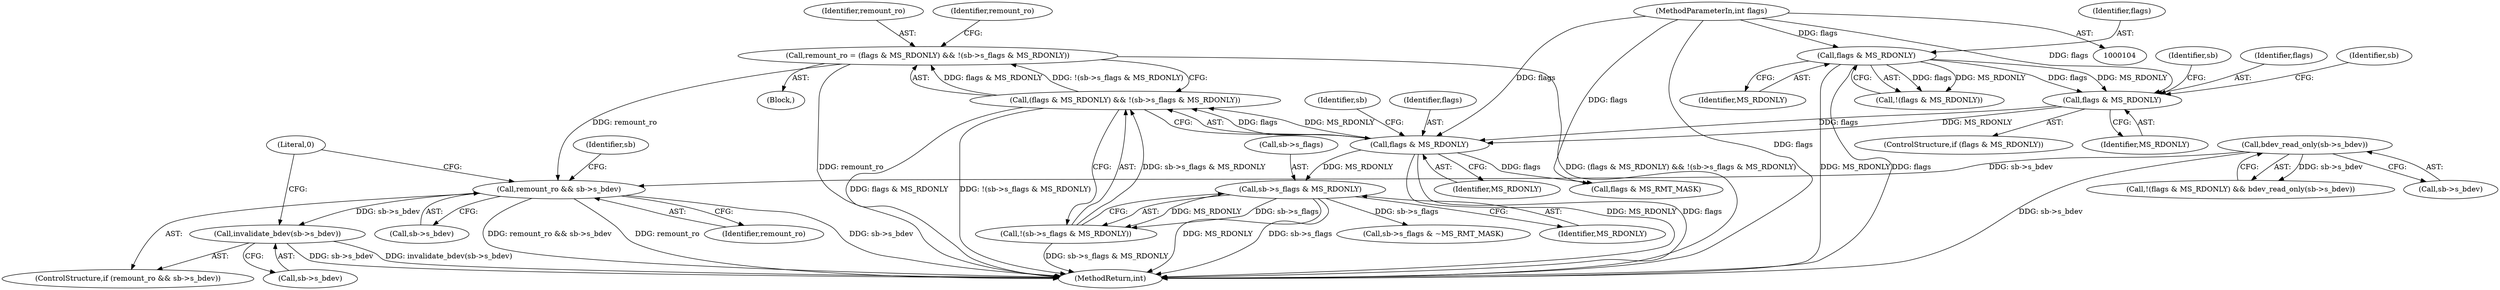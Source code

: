 digraph "0_linux_eee5cc2702929fd41cce28058dc6d6717f723f87_12@pointer" {
"1000230" [label="(Call,remount_ro && sb->s_bdev)"];
"1000146" [label="(Call,remount_ro = (flags & MS_RDONLY) && !(sb->s_flags & MS_RDONLY))"];
"1000148" [label="(Call,(flags & MS_RDONLY) && !(sb->s_flags & MS_RDONLY))"];
"1000149" [label="(Call,flags & MS_RDONLY)"];
"1000137" [label="(Call,flags & MS_RDONLY)"];
"1000126" [label="(Call,flags & MS_RDONLY)"];
"1000106" [label="(MethodParameterIn,int flags)"];
"1000152" [label="(Call,!(sb->s_flags & MS_RDONLY))"];
"1000153" [label="(Call,sb->s_flags & MS_RDONLY)"];
"1000129" [label="(Call,bdev_read_only(sb->s_bdev))"];
"1000235" [label="(Call,invalidate_bdev(sb->s_bdev))"];
"1000159" [label="(Identifier,remount_ro)"];
"1000128" [label="(Identifier,MS_RDONLY)"];
"1000137" [label="(Call,flags & MS_RDONLY)"];
"1000220" [label="(Call,flags & MS_RMT_MASK)"];
"1000232" [label="(Call,sb->s_bdev)"];
"1000153" [label="(Call,sb->s_flags & MS_RDONLY)"];
"1000151" [label="(Identifier,MS_RDONLY)"];
"1000147" [label="(Identifier,remount_ro)"];
"1000106" [label="(MethodParameterIn,int flags)"];
"1000124" [label="(Call,!(flags & MS_RDONLY) && bdev_read_only(sb->s_bdev))"];
"1000130" [label="(Call,sb->s_bdev)"];
"1000235" [label="(Call,invalidate_bdev(sb->s_bdev))"];
"1000215" [label="(Call,sb->s_flags & ~MS_RMT_MASK)"];
"1000126" [label="(Call,flags & MS_RDONLY)"];
"1000109" [label="(Block,)"];
"1000154" [label="(Call,sb->s_flags)"];
"1000231" [label="(Identifier,remount_ro)"];
"1000236" [label="(Call,sb->s_bdev)"];
"1000127" [label="(Identifier,flags)"];
"1000141" [label="(Identifier,sb)"];
"1000155" [label="(Identifier,sb)"];
"1000152" [label="(Call,!(sb->s_flags & MS_RDONLY))"];
"1000157" [label="(Identifier,MS_RDONLY)"];
"1000139" [label="(Identifier,MS_RDONLY)"];
"1000237" [label="(Identifier,sb)"];
"1000149" [label="(Call,flags & MS_RDONLY)"];
"1000249" [label="(MethodReturn,int)"];
"1000136" [label="(ControlStructure,if (flags & MS_RDONLY))"];
"1000240" [label="(Literal,0)"];
"1000230" [label="(Call,remount_ro && sb->s_bdev)"];
"1000143" [label="(Identifier,sb)"];
"1000129" [label="(Call,bdev_read_only(sb->s_bdev))"];
"1000150" [label="(Identifier,flags)"];
"1000146" [label="(Call,remount_ro = (flags & MS_RDONLY) && !(sb->s_flags & MS_RDONLY))"];
"1000229" [label="(ControlStructure,if (remount_ro && sb->s_bdev))"];
"1000125" [label="(Call,!(flags & MS_RDONLY))"];
"1000148" [label="(Call,(flags & MS_RDONLY) && !(sb->s_flags & MS_RDONLY))"];
"1000138" [label="(Identifier,flags)"];
"1000230" -> "1000229"  [label="AST: "];
"1000230" -> "1000231"  [label="CFG: "];
"1000230" -> "1000232"  [label="CFG: "];
"1000231" -> "1000230"  [label="AST: "];
"1000232" -> "1000230"  [label="AST: "];
"1000237" -> "1000230"  [label="CFG: "];
"1000240" -> "1000230"  [label="CFG: "];
"1000230" -> "1000249"  [label="DDG: remount_ro"];
"1000230" -> "1000249"  [label="DDG: sb->s_bdev"];
"1000230" -> "1000249"  [label="DDG: remount_ro && sb->s_bdev"];
"1000146" -> "1000230"  [label="DDG: remount_ro"];
"1000129" -> "1000230"  [label="DDG: sb->s_bdev"];
"1000230" -> "1000235"  [label="DDG: sb->s_bdev"];
"1000146" -> "1000109"  [label="AST: "];
"1000146" -> "1000148"  [label="CFG: "];
"1000147" -> "1000146"  [label="AST: "];
"1000148" -> "1000146"  [label="AST: "];
"1000159" -> "1000146"  [label="CFG: "];
"1000146" -> "1000249"  [label="DDG: remount_ro"];
"1000146" -> "1000249"  [label="DDG: (flags & MS_RDONLY) && !(sb->s_flags & MS_RDONLY)"];
"1000148" -> "1000146"  [label="DDG: flags & MS_RDONLY"];
"1000148" -> "1000146"  [label="DDG: !(sb->s_flags & MS_RDONLY)"];
"1000148" -> "1000149"  [label="CFG: "];
"1000148" -> "1000152"  [label="CFG: "];
"1000149" -> "1000148"  [label="AST: "];
"1000152" -> "1000148"  [label="AST: "];
"1000148" -> "1000249"  [label="DDG: !(sb->s_flags & MS_RDONLY)"];
"1000148" -> "1000249"  [label="DDG: flags & MS_RDONLY"];
"1000149" -> "1000148"  [label="DDG: flags"];
"1000149" -> "1000148"  [label="DDG: MS_RDONLY"];
"1000152" -> "1000148"  [label="DDG: sb->s_flags & MS_RDONLY"];
"1000149" -> "1000151"  [label="CFG: "];
"1000150" -> "1000149"  [label="AST: "];
"1000151" -> "1000149"  [label="AST: "];
"1000155" -> "1000149"  [label="CFG: "];
"1000149" -> "1000249"  [label="DDG: MS_RDONLY"];
"1000149" -> "1000249"  [label="DDG: flags"];
"1000137" -> "1000149"  [label="DDG: flags"];
"1000137" -> "1000149"  [label="DDG: MS_RDONLY"];
"1000106" -> "1000149"  [label="DDG: flags"];
"1000149" -> "1000153"  [label="DDG: MS_RDONLY"];
"1000149" -> "1000220"  [label="DDG: flags"];
"1000137" -> "1000136"  [label="AST: "];
"1000137" -> "1000139"  [label="CFG: "];
"1000138" -> "1000137"  [label="AST: "];
"1000139" -> "1000137"  [label="AST: "];
"1000141" -> "1000137"  [label="CFG: "];
"1000143" -> "1000137"  [label="CFG: "];
"1000126" -> "1000137"  [label="DDG: flags"];
"1000126" -> "1000137"  [label="DDG: MS_RDONLY"];
"1000106" -> "1000137"  [label="DDG: flags"];
"1000126" -> "1000125"  [label="AST: "];
"1000126" -> "1000128"  [label="CFG: "];
"1000127" -> "1000126"  [label="AST: "];
"1000128" -> "1000126"  [label="AST: "];
"1000125" -> "1000126"  [label="CFG: "];
"1000126" -> "1000249"  [label="DDG: MS_RDONLY"];
"1000126" -> "1000249"  [label="DDG: flags"];
"1000126" -> "1000125"  [label="DDG: flags"];
"1000126" -> "1000125"  [label="DDG: MS_RDONLY"];
"1000106" -> "1000126"  [label="DDG: flags"];
"1000106" -> "1000104"  [label="AST: "];
"1000106" -> "1000249"  [label="DDG: flags"];
"1000106" -> "1000220"  [label="DDG: flags"];
"1000152" -> "1000153"  [label="CFG: "];
"1000153" -> "1000152"  [label="AST: "];
"1000152" -> "1000249"  [label="DDG: sb->s_flags & MS_RDONLY"];
"1000153" -> "1000152"  [label="DDG: sb->s_flags"];
"1000153" -> "1000152"  [label="DDG: MS_RDONLY"];
"1000153" -> "1000157"  [label="CFG: "];
"1000154" -> "1000153"  [label="AST: "];
"1000157" -> "1000153"  [label="AST: "];
"1000153" -> "1000249"  [label="DDG: MS_RDONLY"];
"1000153" -> "1000249"  [label="DDG: sb->s_flags"];
"1000153" -> "1000215"  [label="DDG: sb->s_flags"];
"1000129" -> "1000124"  [label="AST: "];
"1000129" -> "1000130"  [label="CFG: "];
"1000130" -> "1000129"  [label="AST: "];
"1000124" -> "1000129"  [label="CFG: "];
"1000129" -> "1000249"  [label="DDG: sb->s_bdev"];
"1000129" -> "1000124"  [label="DDG: sb->s_bdev"];
"1000235" -> "1000229"  [label="AST: "];
"1000235" -> "1000236"  [label="CFG: "];
"1000236" -> "1000235"  [label="AST: "];
"1000240" -> "1000235"  [label="CFG: "];
"1000235" -> "1000249"  [label="DDG: sb->s_bdev"];
"1000235" -> "1000249"  [label="DDG: invalidate_bdev(sb->s_bdev)"];
}
